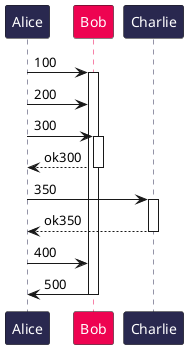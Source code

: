 {
  "sha1": "i4knh16immyenn13purzo4f9t5tcoh1",
  "insertion": {
    "when": "2025-07-17T18:50:11.373Z",
    "url": "https://github.com/plantuml/plantuml/issues/1109",
    "user": "plantuml@gmail.com"
  }
}
@startuml
hide stereotype
<style>
.alice, .charlie {
    actor {
        FontColor: Black;
    }
    participant {
        FontColor: White;
    }
    BackGroundColor: #29284F;
    lifeline {
        LineColor: #29284F;
    }
    
    activationBox {
    	BackGroundColor: green;
        LineColor: red;
    }

}

.bob {
    actor {
        FontColor: Black;
    }
    participant {
        FontColor: White;
    }
    BackGroundColor: #EE0351;
    lifeline {
        LineColor: #EE0351;
    }
    activationBox {
    	BackGroundColor: yellow;
        LineColor: red;
    }
}
</style>

participant Alice <<alice>>
participant Bob <<bob>>
participant Charlie <<charlie>>

Alice -> Bob++: 100

Alice -> Bob: 200

<style>
.bob {
    activationBox {
    	BackGroundColor: blue;
        LineColor: red;
    }
}
</style>


Alice -> Bob++ : 300
return ok300


Alice -> Charlie++ : 350
return ok350

Alice -> Bob: 400


Alice <- Bob--: 500

@enduml
